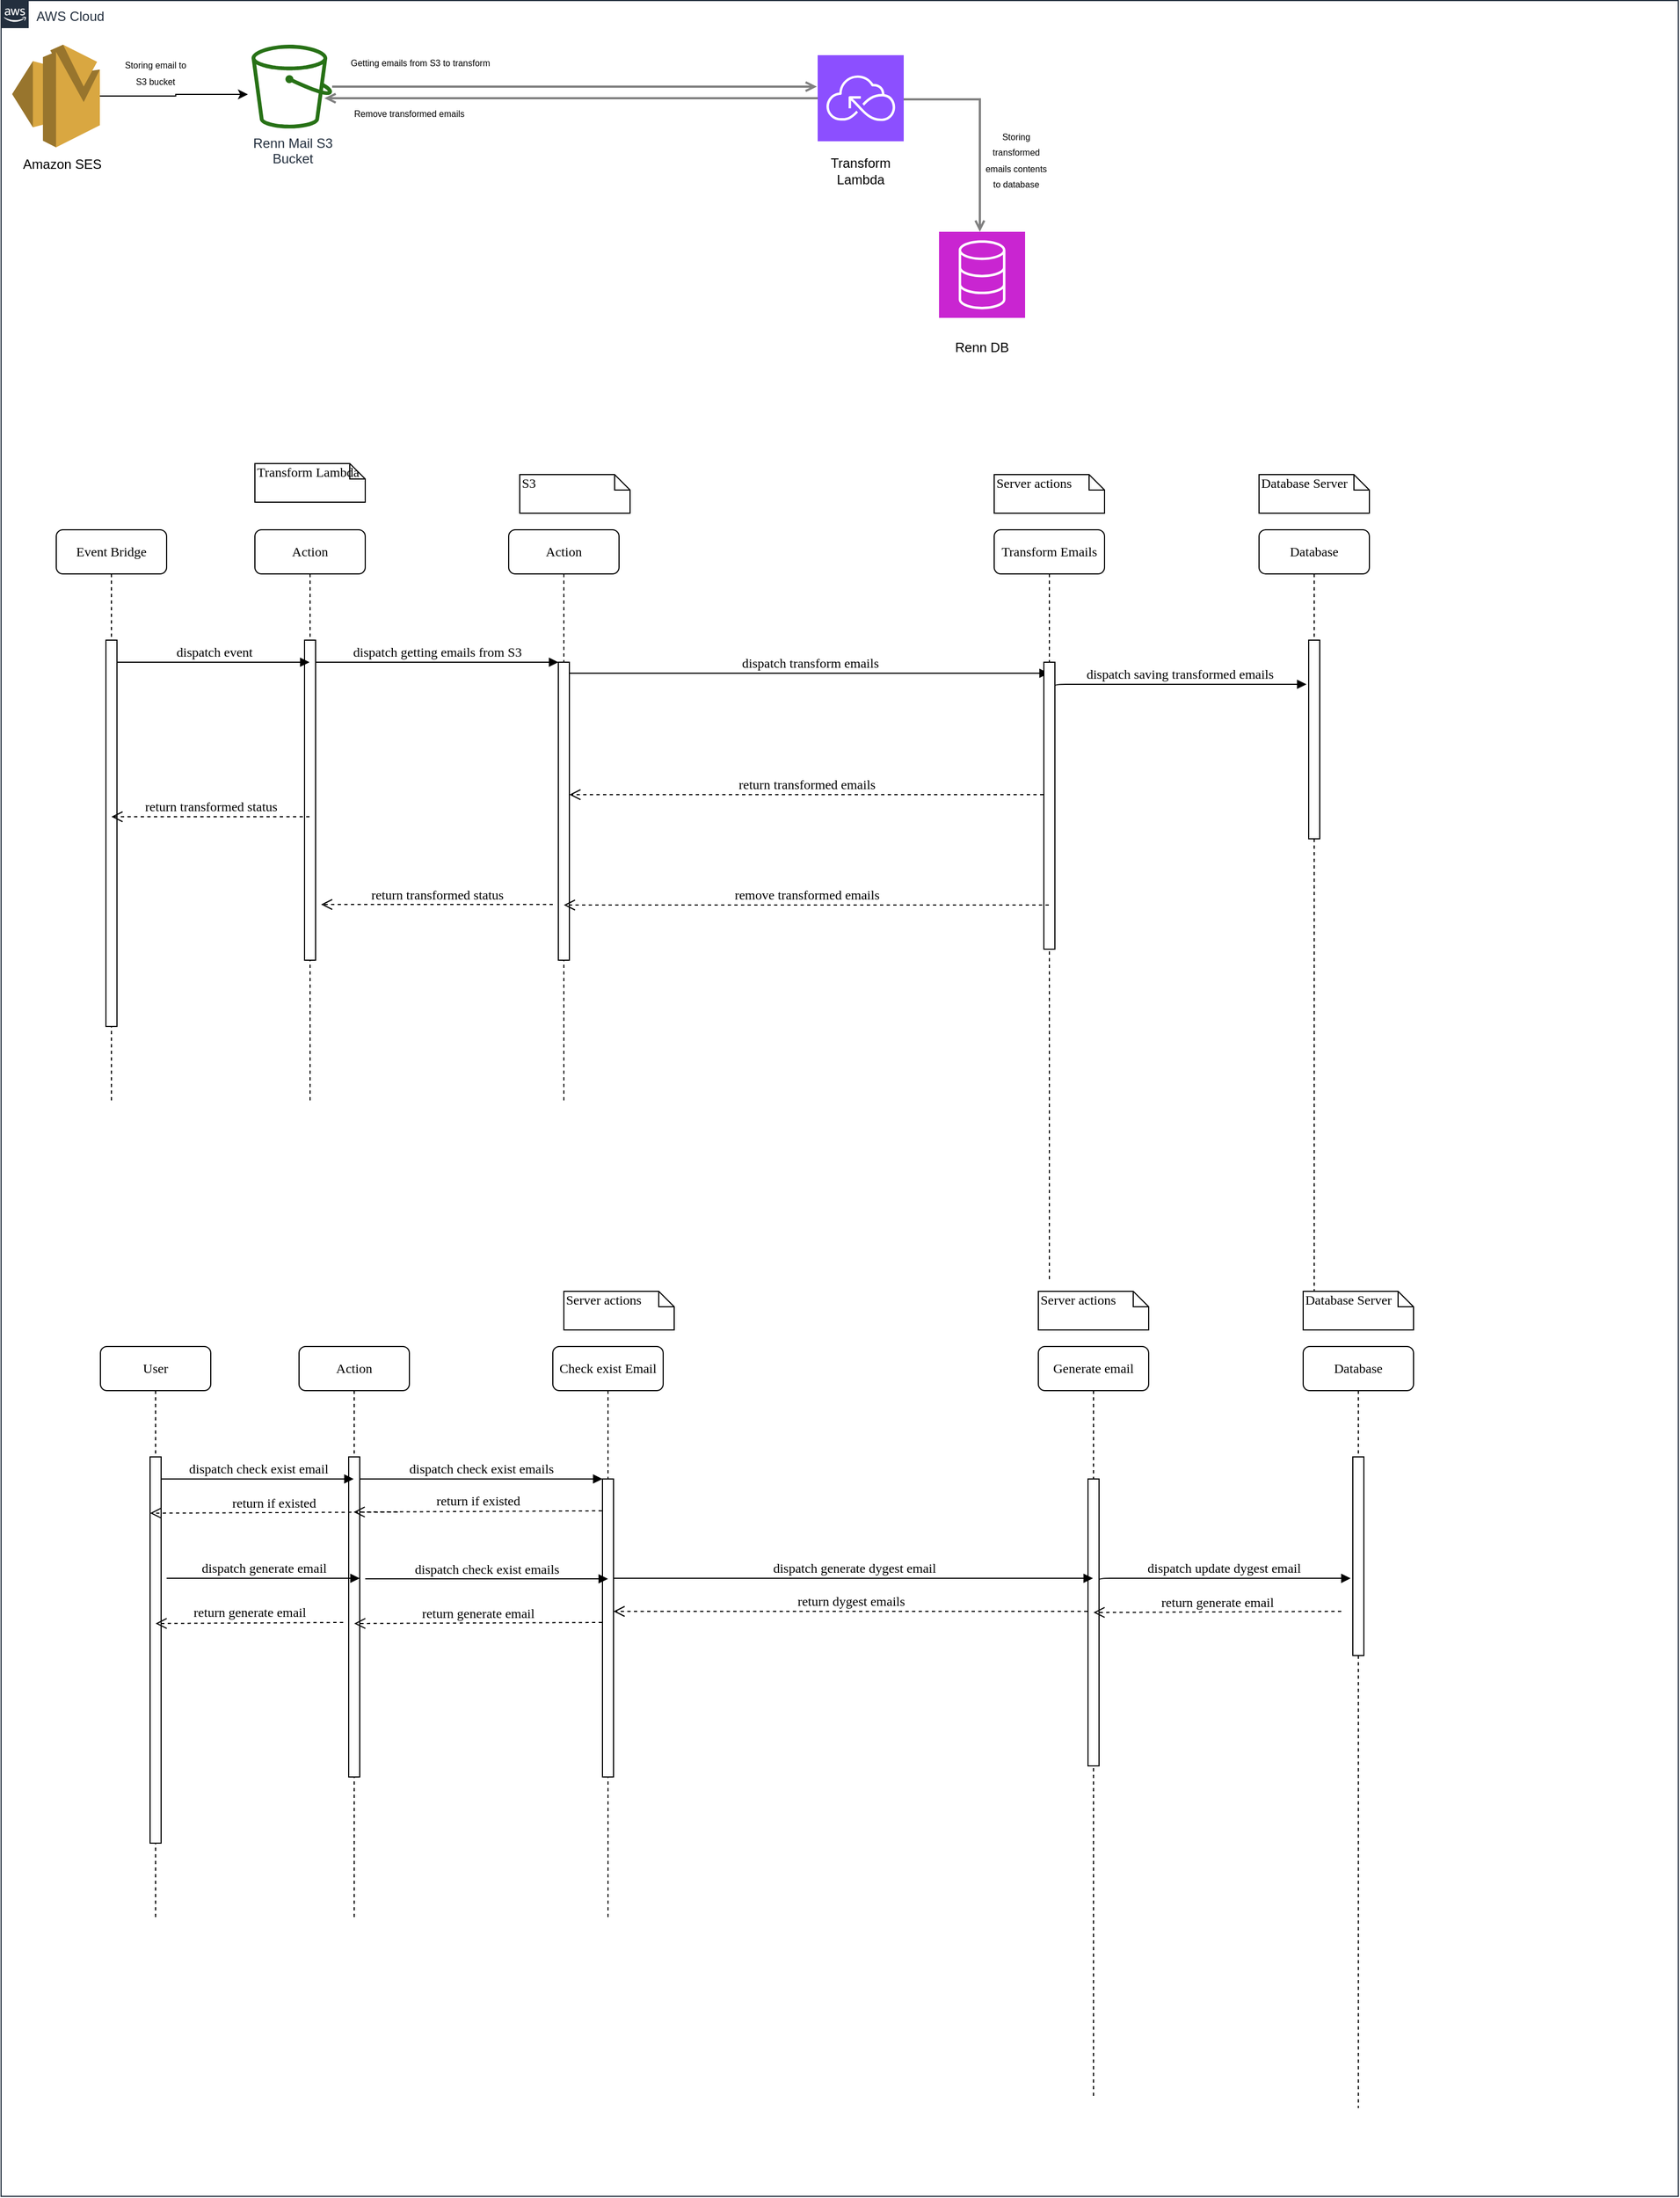 <mxfile version="24.4.3" type="github">
  <diagram id="Ht1M8jgEwFfnCIfOTk4-" name="Page-1">
    <mxGraphModel dx="3740" dy="2110" grid="1" gridSize="10" guides="1" tooltips="1" connect="1" arrows="1" fold="1" page="1" pageScale="1" pageWidth="1169" pageHeight="827" math="0" shadow="0">
      <root>
        <mxCell id="0" />
        <mxCell id="1" parent="0" />
        <mxCell id="UEzPUAAOIrF-is8g5C7q-175" value="AWS Cloud" style="points=[[0,0],[0.25,0],[0.5,0],[0.75,0],[1,0],[1,0.25],[1,0.5],[1,0.75],[1,1],[0.75,1],[0.5,1],[0.25,1],[0,1],[0,0.75],[0,0.5],[0,0.25]];outlineConnect=0;gradientColor=none;html=1;whiteSpace=wrap;fontSize=12;fontStyle=0;shape=mxgraph.aws4.group;grIcon=mxgraph.aws4.group_aws_cloud_alt;strokeColor=#232F3E;fillColor=none;verticalAlign=top;align=left;spacingLeft=30;fontColor=#232F3E;dashed=0;labelBackgroundColor=#ffffff;container=1;pointerEvents=0;collapsible=0;recursiveResize=0;" parent="1" vertex="1">
          <mxGeometry x="-90" y="-789.5" width="1520" height="1989.5" as="geometry" />
        </mxCell>
        <mxCell id="p87CbuBcReerhUkE5k2M-15" value="" style="group" parent="UEzPUAAOIrF-is8g5C7q-175" vertex="1" connectable="0">
          <mxGeometry x="10" y="40" width="90" height="123" as="geometry" />
        </mxCell>
        <mxCell id="p87CbuBcReerhUkE5k2M-3" value="" style="outlineConnect=0;dashed=0;verticalLabelPosition=bottom;verticalAlign=top;align=center;html=1;shape=mxgraph.aws3.ses;fillColor=#D9A741;gradientColor=none;" parent="p87CbuBcReerhUkE5k2M-15" vertex="1">
          <mxGeometry width="79.5" height="93" as="geometry" />
        </mxCell>
        <mxCell id="p87CbuBcReerhUkE5k2M-10" value="Amazon SES" style="text;html=1;align=center;verticalAlign=middle;resizable=0;points=[];autosize=1;strokeColor=none;fillColor=none;" parent="p87CbuBcReerhUkE5k2M-15" vertex="1">
          <mxGeometry y="93" width="90" height="30" as="geometry" />
        </mxCell>
        <mxCell id="p87CbuBcReerhUkE5k2M-17" value="" style="group" parent="UEzPUAAOIrF-is8g5C7q-175" vertex="1" connectable="0">
          <mxGeometry x="740" y="49.5" width="78" height="119.5" as="geometry" />
        </mxCell>
        <mxCell id="p87CbuBcReerhUkE5k2M-1" value="" style="sketch=0;points=[[0,0,0],[0.25,0,0],[0.5,0,0],[0.75,0,0],[1,0,0],[0,1,0],[0.25,1,0],[0.5,1,0],[0.75,1,0],[1,1,0],[0,0.25,0],[0,0.5,0],[0,0.75,0],[1,0.25,0],[1,0.5,0],[1,0.75,0]];outlineConnect=0;fontColor=#232F3E;fillColor=#8C4FFF;strokeColor=#ffffff;dashed=0;verticalLabelPosition=bottom;verticalAlign=top;align=center;html=1;fontSize=12;fontStyle=0;aspect=fixed;shape=mxgraph.aws4.resourceIcon;resIcon=mxgraph.aws4.serverless;" parent="p87CbuBcReerhUkE5k2M-17" vertex="1">
          <mxGeometry width="78" height="78" as="geometry" />
        </mxCell>
        <mxCell id="p87CbuBcReerhUkE5k2M-16" value="Transform Lambda" style="text;html=1;align=center;verticalAlign=middle;whiteSpace=wrap;rounded=0;" parent="p87CbuBcReerhUkE5k2M-17" vertex="1">
          <mxGeometry x="9" y="89.5" width="60" height="30" as="geometry" />
        </mxCell>
        <mxCell id="p87CbuBcReerhUkE5k2M-21" value="" style="group" parent="UEzPUAAOIrF-is8g5C7q-175" vertex="1" connectable="0">
          <mxGeometry x="850" y="209.5" width="78" height="120" as="geometry" />
        </mxCell>
        <mxCell id="p87CbuBcReerhUkE5k2M-19" value="" style="sketch=0;points=[[0,0,0],[0.25,0,0],[0.5,0,0],[0.75,0,0],[1,0,0],[0,1,0],[0.25,1,0],[0.5,1,0],[0.75,1,0],[1,1,0],[0,0.25,0],[0,0.5,0],[0,0.75,0],[1,0.25,0],[1,0.5,0],[1,0.75,0]];outlineConnect=0;fontColor=#232F3E;fillColor=#C925D1;strokeColor=#ffffff;dashed=0;verticalLabelPosition=bottom;verticalAlign=top;align=center;html=1;fontSize=12;fontStyle=0;aspect=fixed;shape=mxgraph.aws4.resourceIcon;resIcon=mxgraph.aws4.database;" parent="p87CbuBcReerhUkE5k2M-21" vertex="1">
          <mxGeometry width="78" height="78" as="geometry" />
        </mxCell>
        <mxCell id="p87CbuBcReerhUkE5k2M-20" value="Renn DB" style="text;html=1;align=center;verticalAlign=middle;whiteSpace=wrap;rounded=0;" parent="p87CbuBcReerhUkE5k2M-21" vertex="1">
          <mxGeometry x="9" y="90" width="60" height="30" as="geometry" />
        </mxCell>
        <mxCell id="p87CbuBcReerhUkE5k2M-25" style="edgeStyle=orthogonalEdgeStyle;rounded=0;orthogonalLoop=1;jettySize=auto;html=1;startArrow=none;startFill=0;endArrow=open;endFill=0;strokeColor=#808080;strokeWidth=2;" parent="UEzPUAAOIrF-is8g5C7q-175" source="p87CbuBcReerhUkE5k2M-1" edge="1">
          <mxGeometry relative="1" as="geometry">
            <mxPoint x="399.0" y="89.0" as="sourcePoint" />
            <mxPoint x="293" y="88.5" as="targetPoint" />
          </mxGeometry>
        </mxCell>
        <mxCell id="p87CbuBcReerhUkE5k2M-26" value="&lt;font style=&quot;font-size: 8px;&quot;&gt;Storing email to S3 bucket&lt;/font&gt;" style="text;html=1;align=center;verticalAlign=middle;whiteSpace=wrap;rounded=0;" parent="UEzPUAAOIrF-is8g5C7q-175" vertex="1">
          <mxGeometry x="110" y="49.5" width="60" height="30" as="geometry" />
        </mxCell>
        <mxCell id="p87CbuBcReerhUkE5k2M-27" value="&lt;font style=&quot;font-size: 8px;&quot;&gt;Getting emails from S3 to transform&lt;/font&gt;" style="text;html=1;align=center;verticalAlign=middle;whiteSpace=wrap;rounded=0;" parent="UEzPUAAOIrF-is8g5C7q-175" vertex="1">
          <mxGeometry x="310" y="40" width="140" height="30" as="geometry" />
        </mxCell>
        <mxCell id="UEzPUAAOIrF-is8g5C7q-200" style="edgeStyle=orthogonalEdgeStyle;rounded=0;orthogonalLoop=1;jettySize=auto;html=1;startArrow=none;startFill=0;endArrow=open;endFill=0;strokeColor=#808080;strokeWidth=2;" parent="UEzPUAAOIrF-is8g5C7q-175" edge="1">
          <mxGeometry relative="1" as="geometry">
            <Array as="points">
              <mxPoint x="887" y="89.51" />
            </Array>
            <mxPoint x="818.0" y="89.51" as="sourcePoint" />
            <mxPoint x="887" y="209.526" as="targetPoint" />
          </mxGeometry>
        </mxCell>
        <mxCell id="p87CbuBcReerhUkE5k2M-30" value="&lt;font style=&quot;font-size: 8px;&quot;&gt;Remove transformed emails&lt;/font&gt;" style="text;html=1;align=center;verticalAlign=middle;whiteSpace=wrap;rounded=0;" parent="UEzPUAAOIrF-is8g5C7q-175" vertex="1">
          <mxGeometry x="300" y="86.5" width="140" height="30" as="geometry" />
        </mxCell>
        <mxCell id="p87CbuBcReerhUkE5k2M-34" value="&lt;font style=&quot;font-size: 8px;&quot;&gt;Storing transformed emails contents to database&lt;/font&gt;" style="text;html=1;align=center;verticalAlign=middle;whiteSpace=wrap;rounded=0;" parent="UEzPUAAOIrF-is8g5C7q-175" vertex="1">
          <mxGeometry x="890" y="118" width="60" height="51" as="geometry" />
        </mxCell>
        <mxCell id="p87CbuBcReerhUkE5k2M-70" value="Action" style="shape=umlLifeline;perimeter=lifelinePerimeter;whiteSpace=wrap;html=1;container=1;collapsible=0;recursiveResize=0;outlineConnect=0;rounded=1;shadow=0;comic=0;labelBackgroundColor=none;strokeWidth=1;fontFamily=Verdana;fontSize=12;align=center;" parent="UEzPUAAOIrF-is8g5C7q-175" vertex="1">
          <mxGeometry x="230" y="479.5" width="100" height="520" as="geometry" />
        </mxCell>
        <mxCell id="p87CbuBcReerhUkE5k2M-71" value="" style="html=1;points=[];perimeter=orthogonalPerimeter;rounded=0;shadow=0;comic=0;labelBackgroundColor=none;strokeWidth=1;fontFamily=Verdana;fontSize=12;align=center;" parent="p87CbuBcReerhUkE5k2M-70" vertex="1">
          <mxGeometry x="45" y="100" width="10" height="290" as="geometry" />
        </mxCell>
        <mxCell id="p87CbuBcReerhUkE5k2M-72" value="Action" style="shape=umlLifeline;perimeter=lifelinePerimeter;whiteSpace=wrap;html=1;container=1;collapsible=0;recursiveResize=0;outlineConnect=0;rounded=1;shadow=0;comic=0;labelBackgroundColor=none;strokeWidth=1;fontFamily=Verdana;fontSize=12;align=center;" parent="UEzPUAAOIrF-is8g5C7q-175" vertex="1">
          <mxGeometry x="460" y="479.5" width="100" height="520" as="geometry" />
        </mxCell>
        <mxCell id="p87CbuBcReerhUkE5k2M-73" value="" style="html=1;points=[];perimeter=orthogonalPerimeter;rounded=0;shadow=0;comic=0;labelBackgroundColor=none;strokeWidth=1;fontFamily=Verdana;fontSize=12;align=center;" parent="p87CbuBcReerhUkE5k2M-72" vertex="1">
          <mxGeometry x="45" y="120" width="10" height="270" as="geometry" />
        </mxCell>
        <mxCell id="p87CbuBcReerhUkE5k2M-74" value="dispatch transform emails" style="html=1;verticalAlign=bottom;endArrow=block;labelBackgroundColor=none;fontFamily=Verdana;fontSize=12;edgeStyle=elbowEdgeStyle;elbow=vertical;" parent="p87CbuBcReerhUkE5k2M-72" target="p87CbuBcReerhUkE5k2M-75" edge="1">
          <mxGeometry relative="1" as="geometry">
            <mxPoint x="55" y="130" as="sourcePoint" />
            <Array as="points">
              <mxPoint x="60" y="130" />
            </Array>
            <mxPoint x="290" y="130" as="targetPoint" />
          </mxGeometry>
        </mxCell>
        <mxCell id="p87CbuBcReerhUkE5k2M-75" value="Transform Emails" style="shape=umlLifeline;perimeter=lifelinePerimeter;whiteSpace=wrap;html=1;container=1;collapsible=0;recursiveResize=0;outlineConnect=0;rounded=1;shadow=0;comic=0;labelBackgroundColor=none;strokeWidth=1;fontFamily=Verdana;fontSize=12;align=center;" parent="UEzPUAAOIrF-is8g5C7q-175" vertex="1">
          <mxGeometry x="900" y="479.5" width="100" height="680" as="geometry" />
        </mxCell>
        <mxCell id="p87CbuBcReerhUkE5k2M-76" value="" style="html=1;points=[];perimeter=orthogonalPerimeter;rounded=0;shadow=0;comic=0;labelBackgroundColor=none;strokeWidth=1;fontFamily=Verdana;fontSize=12;align=center;" parent="p87CbuBcReerhUkE5k2M-75" vertex="1">
          <mxGeometry x="45" y="120" width="10" height="260" as="geometry" />
        </mxCell>
        <mxCell id="p87CbuBcReerhUkE5k2M-77" value="Database" style="shape=umlLifeline;perimeter=lifelinePerimeter;whiteSpace=wrap;html=1;container=1;collapsible=0;recursiveResize=0;outlineConnect=0;rounded=1;shadow=0;comic=0;labelBackgroundColor=none;strokeWidth=1;fontFamily=Verdana;fontSize=12;align=center;" parent="UEzPUAAOIrF-is8g5C7q-175" vertex="1">
          <mxGeometry x="1140" y="479.5" width="100" height="690" as="geometry" />
        </mxCell>
        <mxCell id="p87CbuBcReerhUkE5k2M-78" value="Event Bridge" style="shape=umlLifeline;perimeter=lifelinePerimeter;whiteSpace=wrap;html=1;container=1;collapsible=0;recursiveResize=0;outlineConnect=0;rounded=1;shadow=0;comic=0;labelBackgroundColor=none;strokeWidth=1;fontFamily=Verdana;fontSize=12;align=center;" parent="UEzPUAAOIrF-is8g5C7q-175" vertex="1">
          <mxGeometry x="50" y="479.5" width="100" height="520" as="geometry" />
        </mxCell>
        <mxCell id="p87CbuBcReerhUkE5k2M-79" value="" style="html=1;points=[];perimeter=orthogonalPerimeter;rounded=0;shadow=0;comic=0;labelBackgroundColor=none;strokeWidth=1;fontFamily=Verdana;fontSize=12;align=center;" parent="p87CbuBcReerhUkE5k2M-78" vertex="1">
          <mxGeometry x="45" y="100" width="10" height="350" as="geometry" />
        </mxCell>
        <mxCell id="p87CbuBcReerhUkE5k2M-80" value="dispatch event" style="html=1;verticalAlign=bottom;endArrow=block;labelBackgroundColor=none;fontFamily=Verdana;fontSize=12;edgeStyle=elbowEdgeStyle;elbow=vertical;" parent="p87CbuBcReerhUkE5k2M-78" target="p87CbuBcReerhUkE5k2M-70" edge="1">
          <mxGeometry relative="1" as="geometry">
            <mxPoint x="55" y="120" as="sourcePoint" />
            <mxPoint x="185" y="120.0" as="targetPoint" />
            <mxPoint as="offset" />
          </mxGeometry>
        </mxCell>
        <mxCell id="p87CbuBcReerhUkE5k2M-81" value="" style="html=1;points=[];perimeter=orthogonalPerimeter;rounded=0;shadow=0;comic=0;labelBackgroundColor=none;strokeWidth=1;fontFamily=Verdana;fontSize=12;align=center;" parent="UEzPUAAOIrF-is8g5C7q-175" vertex="1">
          <mxGeometry x="1185" y="579.5" width="10" height="180" as="geometry" />
        </mxCell>
        <mxCell id="p87CbuBcReerhUkE5k2M-82" value="dispatch getting emails from S3" style="html=1;verticalAlign=bottom;endArrow=block;entryX=0;entryY=0;labelBackgroundColor=none;fontFamily=Verdana;fontSize=12;edgeStyle=elbowEdgeStyle;elbow=vertical;" parent="UEzPUAAOIrF-is8g5C7q-175" source="p87CbuBcReerhUkE5k2M-71" target="p87CbuBcReerhUkE5k2M-73" edge="1">
          <mxGeometry relative="1" as="geometry">
            <mxPoint x="360" y="599.5" as="sourcePoint" />
            <mxPoint as="offset" />
          </mxGeometry>
        </mxCell>
        <mxCell id="p87CbuBcReerhUkE5k2M-83" value="Server actions" style="shape=note;whiteSpace=wrap;html=1;size=14;verticalAlign=top;align=left;spacingTop=-6;rounded=0;shadow=0;comic=0;labelBackgroundColor=none;strokeWidth=1;fontFamily=Verdana;fontSize=12" parent="UEzPUAAOIrF-is8g5C7q-175" vertex="1">
          <mxGeometry x="900" y="429.5" width="100" height="35" as="geometry" />
        </mxCell>
        <mxCell id="p87CbuBcReerhUkE5k2M-84" value="Database Server" style="shape=note;whiteSpace=wrap;html=1;size=14;verticalAlign=top;align=left;spacingTop=-6;rounded=0;shadow=0;comic=0;labelBackgroundColor=none;strokeWidth=1;fontFamily=Verdana;fontSize=12" parent="UEzPUAAOIrF-is8g5C7q-175" vertex="1">
          <mxGeometry x="1140" y="429.5" width="100" height="35" as="geometry" />
        </mxCell>
        <mxCell id="p87CbuBcReerhUkE5k2M-85" value="S3" style="shape=note;whiteSpace=wrap;html=1;size=14;verticalAlign=top;align=left;spacingTop=-6;rounded=0;shadow=0;comic=0;labelBackgroundColor=none;strokeWidth=1;fontFamily=Verdana;fontSize=12" parent="UEzPUAAOIrF-is8g5C7q-175" vertex="1">
          <mxGeometry x="470" y="429.5" width="100" height="35" as="geometry" />
        </mxCell>
        <mxCell id="p87CbuBcReerhUkE5k2M-86" value="remove transformed emails" style="html=1;verticalAlign=bottom;endArrow=open;dashed=1;endSize=8;labelBackgroundColor=none;fontFamily=Verdana;fontSize=12;elbow=vertical;" parent="UEzPUAAOIrF-is8g5C7q-175" source="p87CbuBcReerhUkE5k2M-75" target="p87CbuBcReerhUkE5k2M-72" edge="1">
          <mxGeometry relative="1" as="geometry">
            <mxPoint x="600" y="769.5" as="targetPoint" />
            <mxPoint x="820" y="769.5" as="sourcePoint" />
            <mxPoint as="offset" />
            <Array as="points">
              <mxPoint x="720" y="819.5" />
            </Array>
          </mxGeometry>
        </mxCell>
        <mxCell id="p87CbuBcReerhUkE5k2M-87" value="return transformed emails" style="html=1;verticalAlign=bottom;endArrow=open;dashed=1;endSize=8;labelBackgroundColor=none;fontFamily=Verdana;fontSize=12;elbow=vertical;" parent="UEzPUAAOIrF-is8g5C7q-175" edge="1">
          <mxGeometry relative="1" as="geometry">
            <mxPoint x="515" y="719.5" as="targetPoint" />
            <mxPoint x="944.5" y="719.5" as="sourcePoint" />
          </mxGeometry>
        </mxCell>
        <mxCell id="p87CbuBcReerhUkE5k2M-88" value="dispatch saving transformed emails" style="html=1;verticalAlign=bottom;endArrow=block;labelBackgroundColor=none;fontFamily=Verdana;fontSize=12;edgeStyle=elbowEdgeStyle;elbow=vertical;entryX=-0.2;entryY=0.222;entryDx=0;entryDy=0;entryPerimeter=0;exitX=1;exitY=0.088;exitDx=0;exitDy=0;exitPerimeter=0;" parent="UEzPUAAOIrF-is8g5C7q-175" source="p87CbuBcReerhUkE5k2M-76" target="p87CbuBcReerhUkE5k2M-81" edge="1">
          <mxGeometry x="0.005" relative="1" as="geometry">
            <mxPoint x="1025" y="619.5" as="sourcePoint" />
            <Array as="points">
              <mxPoint x="1030" y="619.5" />
            </Array>
            <mxPoint x="1270" y="619.5" as="targetPoint" />
            <mxPoint as="offset" />
          </mxGeometry>
        </mxCell>
        <mxCell id="p87CbuBcReerhUkE5k2M-89" value="return transformed status" style="html=1;verticalAlign=bottom;endArrow=open;dashed=1;endSize=8;labelBackgroundColor=none;fontFamily=Verdana;fontSize=12;elbow=vertical;" parent="UEzPUAAOIrF-is8g5C7q-175" edge="1">
          <mxGeometry relative="1" as="geometry">
            <mxPoint x="290" y="819" as="targetPoint" />
            <mxPoint x="500" y="819" as="sourcePoint" />
          </mxGeometry>
        </mxCell>
        <mxCell id="p87CbuBcReerhUkE5k2M-90" value="return transformed status" style="html=1;verticalAlign=bottom;endArrow=open;dashed=1;endSize=8;labelBackgroundColor=none;fontFamily=Verdana;fontSize=12;elbow=vertical;" parent="UEzPUAAOIrF-is8g5C7q-175" source="p87CbuBcReerhUkE5k2M-70" target="p87CbuBcReerhUkE5k2M-78" edge="1">
          <mxGeometry relative="1" as="geometry">
            <mxPoint x="130" y="839.5" as="targetPoint" />
            <mxPoint x="250" y="839.5" as="sourcePoint" />
          </mxGeometry>
        </mxCell>
        <mxCell id="UEzPUAAOIrF-is8g5C7q-177" value="Renn Mail S3&lt;br&gt;Bucket" style="outlineConnect=0;fontColor=#232F3E;gradientColor=none;fillColor=#277116;strokeColor=none;dashed=0;verticalLabelPosition=bottom;verticalAlign=top;align=center;html=1;fontSize=12;fontStyle=0;aspect=fixed;pointerEvents=1;shape=mxgraph.aws4.bucket;labelBackgroundColor=#ffffff;" parent="UEzPUAAOIrF-is8g5C7q-175" vertex="1">
          <mxGeometry x="227" y="40.0" width="73" height="75.92" as="geometry" />
        </mxCell>
        <mxCell id="UEzPUAAOIrF-is8g5C7q-195" style="edgeStyle=orthogonalEdgeStyle;rounded=0;orthogonalLoop=1;jettySize=auto;html=1;startArrow=none;startFill=0;endArrow=open;endFill=0;strokeColor=#808080;strokeWidth=2;entryX=-0.009;entryY=0.365;entryDx=0;entryDy=0;entryPerimeter=0;" parent="UEzPUAAOIrF-is8g5C7q-175" source="UEzPUAAOIrF-is8g5C7q-177" target="p87CbuBcReerhUkE5k2M-1" edge="1">
          <mxGeometry relative="1" as="geometry">
            <mxPoint x="519.0" y="79.0" as="targetPoint" />
          </mxGeometry>
        </mxCell>
        <mxCell id="p87CbuBcReerhUkE5k2M-9" style="edgeStyle=orthogonalEdgeStyle;rounded=0;orthogonalLoop=1;jettySize=auto;html=1;entryX=-0.046;entryY=0.593;entryDx=0;entryDy=0;entryPerimeter=0;" parent="UEzPUAAOIrF-is8g5C7q-175" source="p87CbuBcReerhUkE5k2M-3" target="UEzPUAAOIrF-is8g5C7q-177" edge="1">
          <mxGeometry relative="1" as="geometry" />
        </mxCell>
        <mxCell id="_uzNbw8wHjBa47dtU_Rj-5" value="Action" style="shape=umlLifeline;perimeter=lifelinePerimeter;whiteSpace=wrap;html=1;container=1;collapsible=0;recursiveResize=0;outlineConnect=0;rounded=1;shadow=0;comic=0;labelBackgroundColor=none;strokeWidth=1;fontFamily=Verdana;fontSize=12;align=center;" vertex="1" parent="UEzPUAAOIrF-is8g5C7q-175">
          <mxGeometry x="270" y="1219.5" width="100" height="520" as="geometry" />
        </mxCell>
        <mxCell id="_uzNbw8wHjBa47dtU_Rj-6" value="" style="html=1;points=[];perimeter=orthogonalPerimeter;rounded=0;shadow=0;comic=0;labelBackgroundColor=none;strokeWidth=1;fontFamily=Verdana;fontSize=12;align=center;" vertex="1" parent="_uzNbw8wHjBa47dtU_Rj-5">
          <mxGeometry x="45" y="100" width="10" height="290" as="geometry" />
        </mxCell>
        <mxCell id="_uzNbw8wHjBa47dtU_Rj-26" value="return if existed" style="html=1;verticalAlign=bottom;endArrow=open;dashed=1;endSize=8;labelBackgroundColor=none;fontFamily=Verdana;fontSize=12;elbow=vertical;exitX=-0.056;exitY=0.107;exitDx=0;exitDy=0;exitPerimeter=0;" edge="1" parent="_uzNbw8wHjBa47dtU_Rj-5" source="_uzNbw8wHjBa47dtU_Rj-8">
          <mxGeometry relative="1" as="geometry">
            <mxPoint x="49.5" y="150" as="targetPoint" />
            <mxPoint x="479" y="150" as="sourcePoint" />
          </mxGeometry>
        </mxCell>
        <mxCell id="_uzNbw8wHjBa47dtU_Rj-7" value="Check exist Email" style="shape=umlLifeline;perimeter=lifelinePerimeter;whiteSpace=wrap;html=1;container=1;collapsible=0;recursiveResize=0;outlineConnect=0;rounded=1;shadow=0;comic=0;labelBackgroundColor=none;strokeWidth=1;fontFamily=Verdana;fontSize=12;align=center;size=40;" vertex="1" parent="UEzPUAAOIrF-is8g5C7q-175">
          <mxGeometry x="500" y="1219.5" width="100" height="520" as="geometry" />
        </mxCell>
        <mxCell id="_uzNbw8wHjBa47dtU_Rj-8" value="" style="html=1;points=[];perimeter=orthogonalPerimeter;rounded=0;shadow=0;comic=0;labelBackgroundColor=none;strokeWidth=1;fontFamily=Verdana;fontSize=12;align=center;" vertex="1" parent="_uzNbw8wHjBa47dtU_Rj-7">
          <mxGeometry x="45" y="120" width="10" height="270" as="geometry" />
        </mxCell>
        <mxCell id="_uzNbw8wHjBa47dtU_Rj-10" value="Generate email" style="shape=umlLifeline;perimeter=lifelinePerimeter;whiteSpace=wrap;html=1;container=1;collapsible=0;recursiveResize=0;outlineConnect=0;rounded=1;shadow=0;comic=0;labelBackgroundColor=none;strokeWidth=1;fontFamily=Verdana;fontSize=12;align=center;" vertex="1" parent="UEzPUAAOIrF-is8g5C7q-175">
          <mxGeometry x="940" y="1219.5" width="100" height="680" as="geometry" />
        </mxCell>
        <mxCell id="_uzNbw8wHjBa47dtU_Rj-11" value="" style="html=1;points=[];perimeter=orthogonalPerimeter;rounded=0;shadow=0;comic=0;labelBackgroundColor=none;strokeWidth=1;fontFamily=Verdana;fontSize=12;align=center;" vertex="1" parent="_uzNbw8wHjBa47dtU_Rj-10">
          <mxGeometry x="45" y="120" width="10" height="260" as="geometry" />
        </mxCell>
        <mxCell id="_uzNbw8wHjBa47dtU_Rj-12" value="Database" style="shape=umlLifeline;perimeter=lifelinePerimeter;whiteSpace=wrap;html=1;container=1;collapsible=0;recursiveResize=0;outlineConnect=0;rounded=1;shadow=0;comic=0;labelBackgroundColor=none;strokeWidth=1;fontFamily=Verdana;fontSize=12;align=center;" vertex="1" parent="UEzPUAAOIrF-is8g5C7q-175">
          <mxGeometry x="1180" y="1219.5" width="100" height="690" as="geometry" />
        </mxCell>
        <mxCell id="_uzNbw8wHjBa47dtU_Rj-13" value="User" style="shape=umlLifeline;perimeter=lifelinePerimeter;whiteSpace=wrap;html=1;container=1;collapsible=0;recursiveResize=0;outlineConnect=0;rounded=1;shadow=0;comic=0;labelBackgroundColor=none;strokeWidth=1;fontFamily=Verdana;fontSize=12;align=center;" vertex="1" parent="UEzPUAAOIrF-is8g5C7q-175">
          <mxGeometry x="90" y="1219.5" width="100" height="520" as="geometry" />
        </mxCell>
        <mxCell id="_uzNbw8wHjBa47dtU_Rj-14" value="" style="html=1;points=[];perimeter=orthogonalPerimeter;rounded=0;shadow=0;comic=0;labelBackgroundColor=none;strokeWidth=1;fontFamily=Verdana;fontSize=12;align=center;" vertex="1" parent="_uzNbw8wHjBa47dtU_Rj-13">
          <mxGeometry x="45" y="100" width="10" height="350" as="geometry" />
        </mxCell>
        <mxCell id="_uzNbw8wHjBa47dtU_Rj-15" value="dispatch check exist email" style="html=1;verticalAlign=bottom;endArrow=block;labelBackgroundColor=none;fontFamily=Verdana;fontSize=12;edgeStyle=elbowEdgeStyle;elbow=vertical;" edge="1" parent="_uzNbw8wHjBa47dtU_Rj-13" target="_uzNbw8wHjBa47dtU_Rj-5">
          <mxGeometry relative="1" as="geometry">
            <mxPoint x="55" y="120" as="sourcePoint" />
            <mxPoint x="185" y="120.0" as="targetPoint" />
            <mxPoint as="offset" />
          </mxGeometry>
        </mxCell>
        <mxCell id="_uzNbw8wHjBa47dtU_Rj-28" value="return if existed" style="html=1;verticalAlign=bottom;endArrow=open;dashed=1;endSize=8;labelBackgroundColor=none;fontFamily=Verdana;fontSize=12;elbow=vertical;exitX=-0.056;exitY=0.107;exitDx=0;exitDy=0;exitPerimeter=0;" edge="1" parent="_uzNbw8wHjBa47dtU_Rj-13">
          <mxGeometry relative="1" as="geometry">
            <mxPoint x="45" y="151" as="targetPoint" />
            <mxPoint x="269.5" y="150" as="sourcePoint" />
          </mxGeometry>
        </mxCell>
        <mxCell id="_uzNbw8wHjBa47dtU_Rj-16" value="" style="html=1;points=[];perimeter=orthogonalPerimeter;rounded=0;shadow=0;comic=0;labelBackgroundColor=none;strokeWidth=1;fontFamily=Verdana;fontSize=12;align=center;" vertex="1" parent="UEzPUAAOIrF-is8g5C7q-175">
          <mxGeometry x="1225" y="1319.5" width="10" height="180" as="geometry" />
        </mxCell>
        <mxCell id="_uzNbw8wHjBa47dtU_Rj-17" value="dispatch check exist emails" style="html=1;verticalAlign=bottom;endArrow=block;entryX=0;entryY=0;labelBackgroundColor=none;fontFamily=Verdana;fontSize=12;edgeStyle=elbowEdgeStyle;elbow=vertical;" edge="1" parent="UEzPUAAOIrF-is8g5C7q-175" source="_uzNbw8wHjBa47dtU_Rj-6" target="_uzNbw8wHjBa47dtU_Rj-8">
          <mxGeometry relative="1" as="geometry">
            <mxPoint x="400" y="1339.5" as="sourcePoint" />
            <mxPoint as="offset" />
          </mxGeometry>
        </mxCell>
        <mxCell id="_uzNbw8wHjBa47dtU_Rj-18" value="Server actions" style="shape=note;whiteSpace=wrap;html=1;size=14;verticalAlign=top;align=left;spacingTop=-6;rounded=0;shadow=0;comic=0;labelBackgroundColor=none;strokeWidth=1;fontFamily=Verdana;fontSize=12" vertex="1" parent="UEzPUAAOIrF-is8g5C7q-175">
          <mxGeometry x="940" y="1169.5" width="100" height="35" as="geometry" />
        </mxCell>
        <mxCell id="_uzNbw8wHjBa47dtU_Rj-19" value="Database Server" style="shape=note;whiteSpace=wrap;html=1;size=14;verticalAlign=top;align=left;spacingTop=-6;rounded=0;shadow=0;comic=0;labelBackgroundColor=none;strokeWidth=1;fontFamily=Verdana;fontSize=12" vertex="1" parent="UEzPUAAOIrF-is8g5C7q-175">
          <mxGeometry x="1180" y="1169.5" width="100" height="35" as="geometry" />
        </mxCell>
        <mxCell id="_uzNbw8wHjBa47dtU_Rj-20" value="Server actions" style="shape=note;whiteSpace=wrap;html=1;size=14;verticalAlign=top;align=left;spacingTop=-6;rounded=0;shadow=0;comic=0;labelBackgroundColor=none;strokeWidth=1;fontFamily=Verdana;fontSize=12" vertex="1" parent="UEzPUAAOIrF-is8g5C7q-175">
          <mxGeometry x="510" y="1169.5" width="100" height="35" as="geometry" />
        </mxCell>
        <mxCell id="_uzNbw8wHjBa47dtU_Rj-22" value="return dygest emails" style="html=1;verticalAlign=bottom;endArrow=open;dashed=1;endSize=8;labelBackgroundColor=none;fontFamily=Verdana;fontSize=12;elbow=vertical;" edge="1" parent="UEzPUAAOIrF-is8g5C7q-175">
          <mxGeometry relative="1" as="geometry">
            <mxPoint x="555" y="1459.5" as="targetPoint" />
            <mxPoint x="984.5" y="1459.5" as="sourcePoint" />
          </mxGeometry>
        </mxCell>
        <mxCell id="_uzNbw8wHjBa47dtU_Rj-23" value="dispatch update dygest email" style="html=1;verticalAlign=bottom;endArrow=block;labelBackgroundColor=none;fontFamily=Verdana;fontSize=12;edgeStyle=elbowEdgeStyle;elbow=vertical;entryX=-0.2;entryY=0.222;entryDx=0;entryDy=0;entryPerimeter=0;exitX=1;exitY=0.088;exitDx=0;exitDy=0;exitPerimeter=0;" edge="1" parent="UEzPUAAOIrF-is8g5C7q-175">
          <mxGeometry x="0.005" relative="1" as="geometry">
            <mxPoint x="995" y="1432.42" as="sourcePoint" />
            <Array as="points">
              <mxPoint x="1070" y="1429.54" />
            </Array>
            <mxPoint x="1223" y="1429.5" as="targetPoint" />
            <mxPoint as="offset" />
          </mxGeometry>
        </mxCell>
        <mxCell id="_uzNbw8wHjBa47dtU_Rj-9" value="dispatch generate dygest email" style="html=1;verticalAlign=bottom;endArrow=block;labelBackgroundColor=none;fontFamily=Verdana;fontSize=12;edgeStyle=elbowEdgeStyle;elbow=vertical;" edge="1" parent="UEzPUAAOIrF-is8g5C7q-175">
          <mxGeometry relative="1" as="geometry">
            <mxPoint x="555" y="1429.5" as="sourcePoint" />
            <Array as="points">
              <mxPoint x="560" y="1429.5" />
            </Array>
            <mxPoint x="989.5" y="1429.5" as="targetPoint" />
          </mxGeometry>
        </mxCell>
        <mxCell id="_uzNbw8wHjBa47dtU_Rj-27" value="dispatch generate email" style="html=1;verticalAlign=bottom;endArrow=block;labelBackgroundColor=none;fontFamily=Verdana;fontSize=12;edgeStyle=elbowEdgeStyle;elbow=vertical;" edge="1" parent="UEzPUAAOIrF-is8g5C7q-175">
          <mxGeometry relative="1" as="geometry">
            <mxPoint x="150" y="1429.5" as="sourcePoint" />
            <mxPoint x="325" y="1429.5" as="targetPoint" />
            <mxPoint as="offset" />
          </mxGeometry>
        </mxCell>
        <mxCell id="_uzNbw8wHjBa47dtU_Rj-29" value="dispatch check exist emails" style="html=1;verticalAlign=bottom;endArrow=block;entryX=0;entryY=0;labelBackgroundColor=none;fontFamily=Verdana;fontSize=12;edgeStyle=elbowEdgeStyle;elbow=vertical;" edge="1" parent="UEzPUAAOIrF-is8g5C7q-175">
          <mxGeometry relative="1" as="geometry">
            <mxPoint x="330" y="1430" as="sourcePoint" />
            <mxPoint as="offset" />
            <mxPoint x="550" y="1430" as="targetPoint" />
          </mxGeometry>
        </mxCell>
        <mxCell id="_uzNbw8wHjBa47dtU_Rj-30" value="return generate email" style="html=1;verticalAlign=bottom;endArrow=open;dashed=1;endSize=8;labelBackgroundColor=none;fontFamily=Verdana;fontSize=12;elbow=vertical;exitX=-0.056;exitY=0.107;exitDx=0;exitDy=0;exitPerimeter=0;" edge="1" parent="UEzPUAAOIrF-is8g5C7q-175">
          <mxGeometry relative="1" as="geometry">
            <mxPoint x="320" y="1470.5" as="targetPoint" />
            <mxPoint x="544.5" y="1469.5" as="sourcePoint" />
          </mxGeometry>
        </mxCell>
        <mxCell id="_uzNbw8wHjBa47dtU_Rj-31" value="return generate email" style="html=1;verticalAlign=bottom;endArrow=open;dashed=1;endSize=8;labelBackgroundColor=none;fontFamily=Verdana;fontSize=12;elbow=vertical;" edge="1" parent="UEzPUAAOIrF-is8g5C7q-175">
          <mxGeometry relative="1" as="geometry">
            <mxPoint x="140" y="1470.5" as="targetPoint" />
            <mxPoint x="310" y="1469.5" as="sourcePoint" />
          </mxGeometry>
        </mxCell>
        <mxCell id="_uzNbw8wHjBa47dtU_Rj-32" value="return generate email" style="html=1;verticalAlign=bottom;endArrow=open;dashed=1;endSize=8;labelBackgroundColor=none;fontFamily=Verdana;fontSize=12;elbow=vertical;exitX=-0.056;exitY=0.107;exitDx=0;exitDy=0;exitPerimeter=0;" edge="1" parent="UEzPUAAOIrF-is8g5C7q-175">
          <mxGeometry relative="1" as="geometry">
            <mxPoint x="990" y="1460.5" as="targetPoint" />
            <mxPoint x="1214.5" y="1459.5" as="sourcePoint" />
          </mxGeometry>
        </mxCell>
        <mxCell id="_uzNbw8wHjBa47dtU_Rj-33" value="Transform Lambda" style="shape=note;whiteSpace=wrap;html=1;size=14;verticalAlign=top;align=left;spacingTop=-6;rounded=0;shadow=0;comic=0;labelBackgroundColor=none;strokeWidth=1;fontFamily=Verdana;fontSize=12" vertex="1" parent="UEzPUAAOIrF-is8g5C7q-175">
          <mxGeometry x="230" y="419.5" width="100" height="35" as="geometry" />
        </mxCell>
      </root>
    </mxGraphModel>
  </diagram>
</mxfile>
